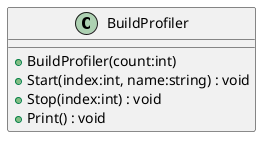@startuml
class BuildProfiler {
    + BuildProfiler(count:int)
    + Start(index:int, name:string) : void
    + Stop(index:int) : void
    + Print() : void
}
@enduml
